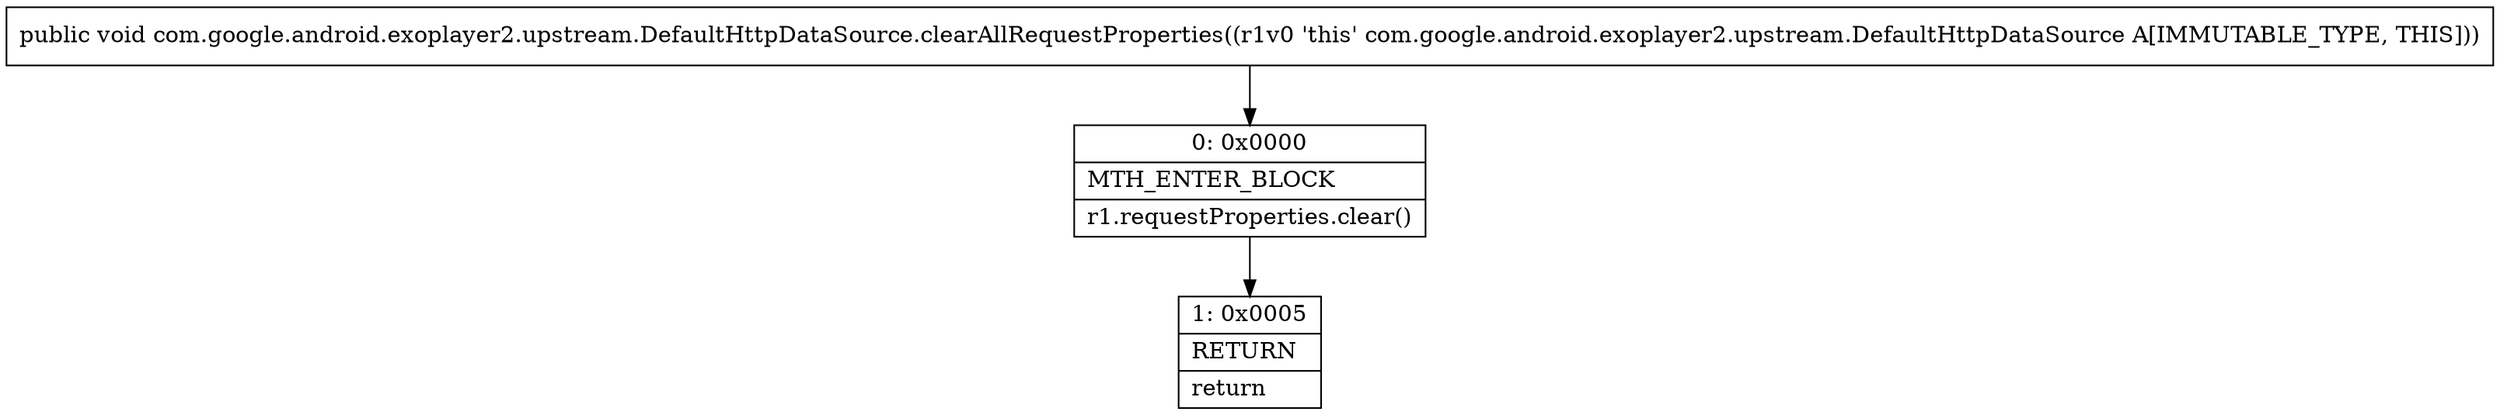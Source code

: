 digraph "CFG forcom.google.android.exoplayer2.upstream.DefaultHttpDataSource.clearAllRequestProperties()V" {
Node_0 [shape=record,label="{0\:\ 0x0000|MTH_ENTER_BLOCK\l|r1.requestProperties.clear()\l}"];
Node_1 [shape=record,label="{1\:\ 0x0005|RETURN\l|return\l}"];
MethodNode[shape=record,label="{public void com.google.android.exoplayer2.upstream.DefaultHttpDataSource.clearAllRequestProperties((r1v0 'this' com.google.android.exoplayer2.upstream.DefaultHttpDataSource A[IMMUTABLE_TYPE, THIS])) }"];
MethodNode -> Node_0;
Node_0 -> Node_1;
}

